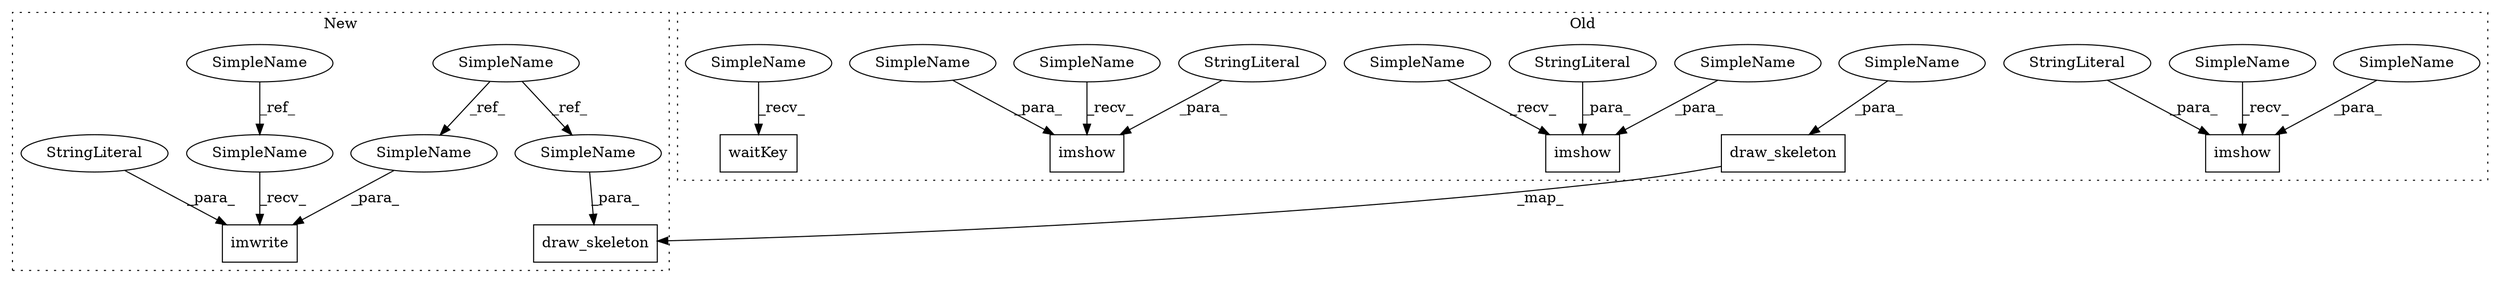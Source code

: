 digraph G {
subgraph cluster0 {
1 [label="draw_skeleton" a="32" s="13226,13261" l="14,1" shape="box"];
4 [label="imshow" a="32" s="13305,13320" l="7,1" shape="box"];
6 [label="waitKey" a="32" s="13359" l="9" shape="box"];
7 [label="imshow" a="32" s="13274,13292" l="7,1" shape="box"];
8 [label="imshow" a="32" s="13333,13346" l="7,1" shape="box"];
10 [label="StringLiteral" a="45" s="13340" l="2" shape="ellipse"];
11 [label="StringLiteral" a="45" s="13281" l="3" shape="ellipse"];
13 [label="StringLiteral" a="45" s="13312" l="3" shape="ellipse"];
15 [label="SimpleName" a="42" s="13285" l="7" shape="ellipse"];
18 [label="SimpleName" a="42" s="13240" l="3" shape="ellipse"];
19 [label="SimpleName" a="42" s="13343" l="3" shape="ellipse"];
20 [label="SimpleName" a="42" s="13316" l="4" shape="ellipse"];
21 [label="SimpleName" a="42" s="13355" l="3" shape="ellipse"];
22 [label="SimpleName" a="42" s="13329" l="3" shape="ellipse"];
23 [label="SimpleName" a="42" s="13301" l="3" shape="ellipse"];
24 [label="SimpleName" a="42" s="13270" l="3" shape="ellipse"];
label = "Old";
style="dotted";
}
subgraph cluster1 {
2 [label="draw_skeleton" a="32" s="13258,13296" l="14,1" shape="box"];
3 [label="SimpleName" a="42" s="13233" l="6" shape="ellipse"];
5 [label="SimpleName" a="42" s="9269" l="3" shape="ellipse"];
9 [label="imwrite" a="32" s="13309,13333" l="8,1" shape="box"];
12 [label="StringLiteral" a="45" s="13317" l="9" shape="ellipse"];
14 [label="SimpleName" a="42" s="13305" l="3" shape="ellipse"];
16 [label="SimpleName" a="42" s="13272" l="6" shape="ellipse"];
17 [label="SimpleName" a="42" s="13327" l="6" shape="ellipse"];
label = "New";
style="dotted";
}
1 -> 2 [label="_map_"];
3 -> 16 [label="_ref_"];
3 -> 17 [label="_ref_"];
5 -> 14 [label="_ref_"];
10 -> 8 [label="_para_"];
11 -> 7 [label="_para_"];
12 -> 9 [label="_para_"];
13 -> 4 [label="_para_"];
14 -> 9 [label="_recv_"];
15 -> 7 [label="_para_"];
16 -> 2 [label="_para_"];
17 -> 9 [label="_para_"];
18 -> 1 [label="_para_"];
19 -> 8 [label="_para_"];
20 -> 4 [label="_para_"];
21 -> 6 [label="_recv_"];
22 -> 8 [label="_recv_"];
23 -> 4 [label="_recv_"];
24 -> 7 [label="_recv_"];
}
